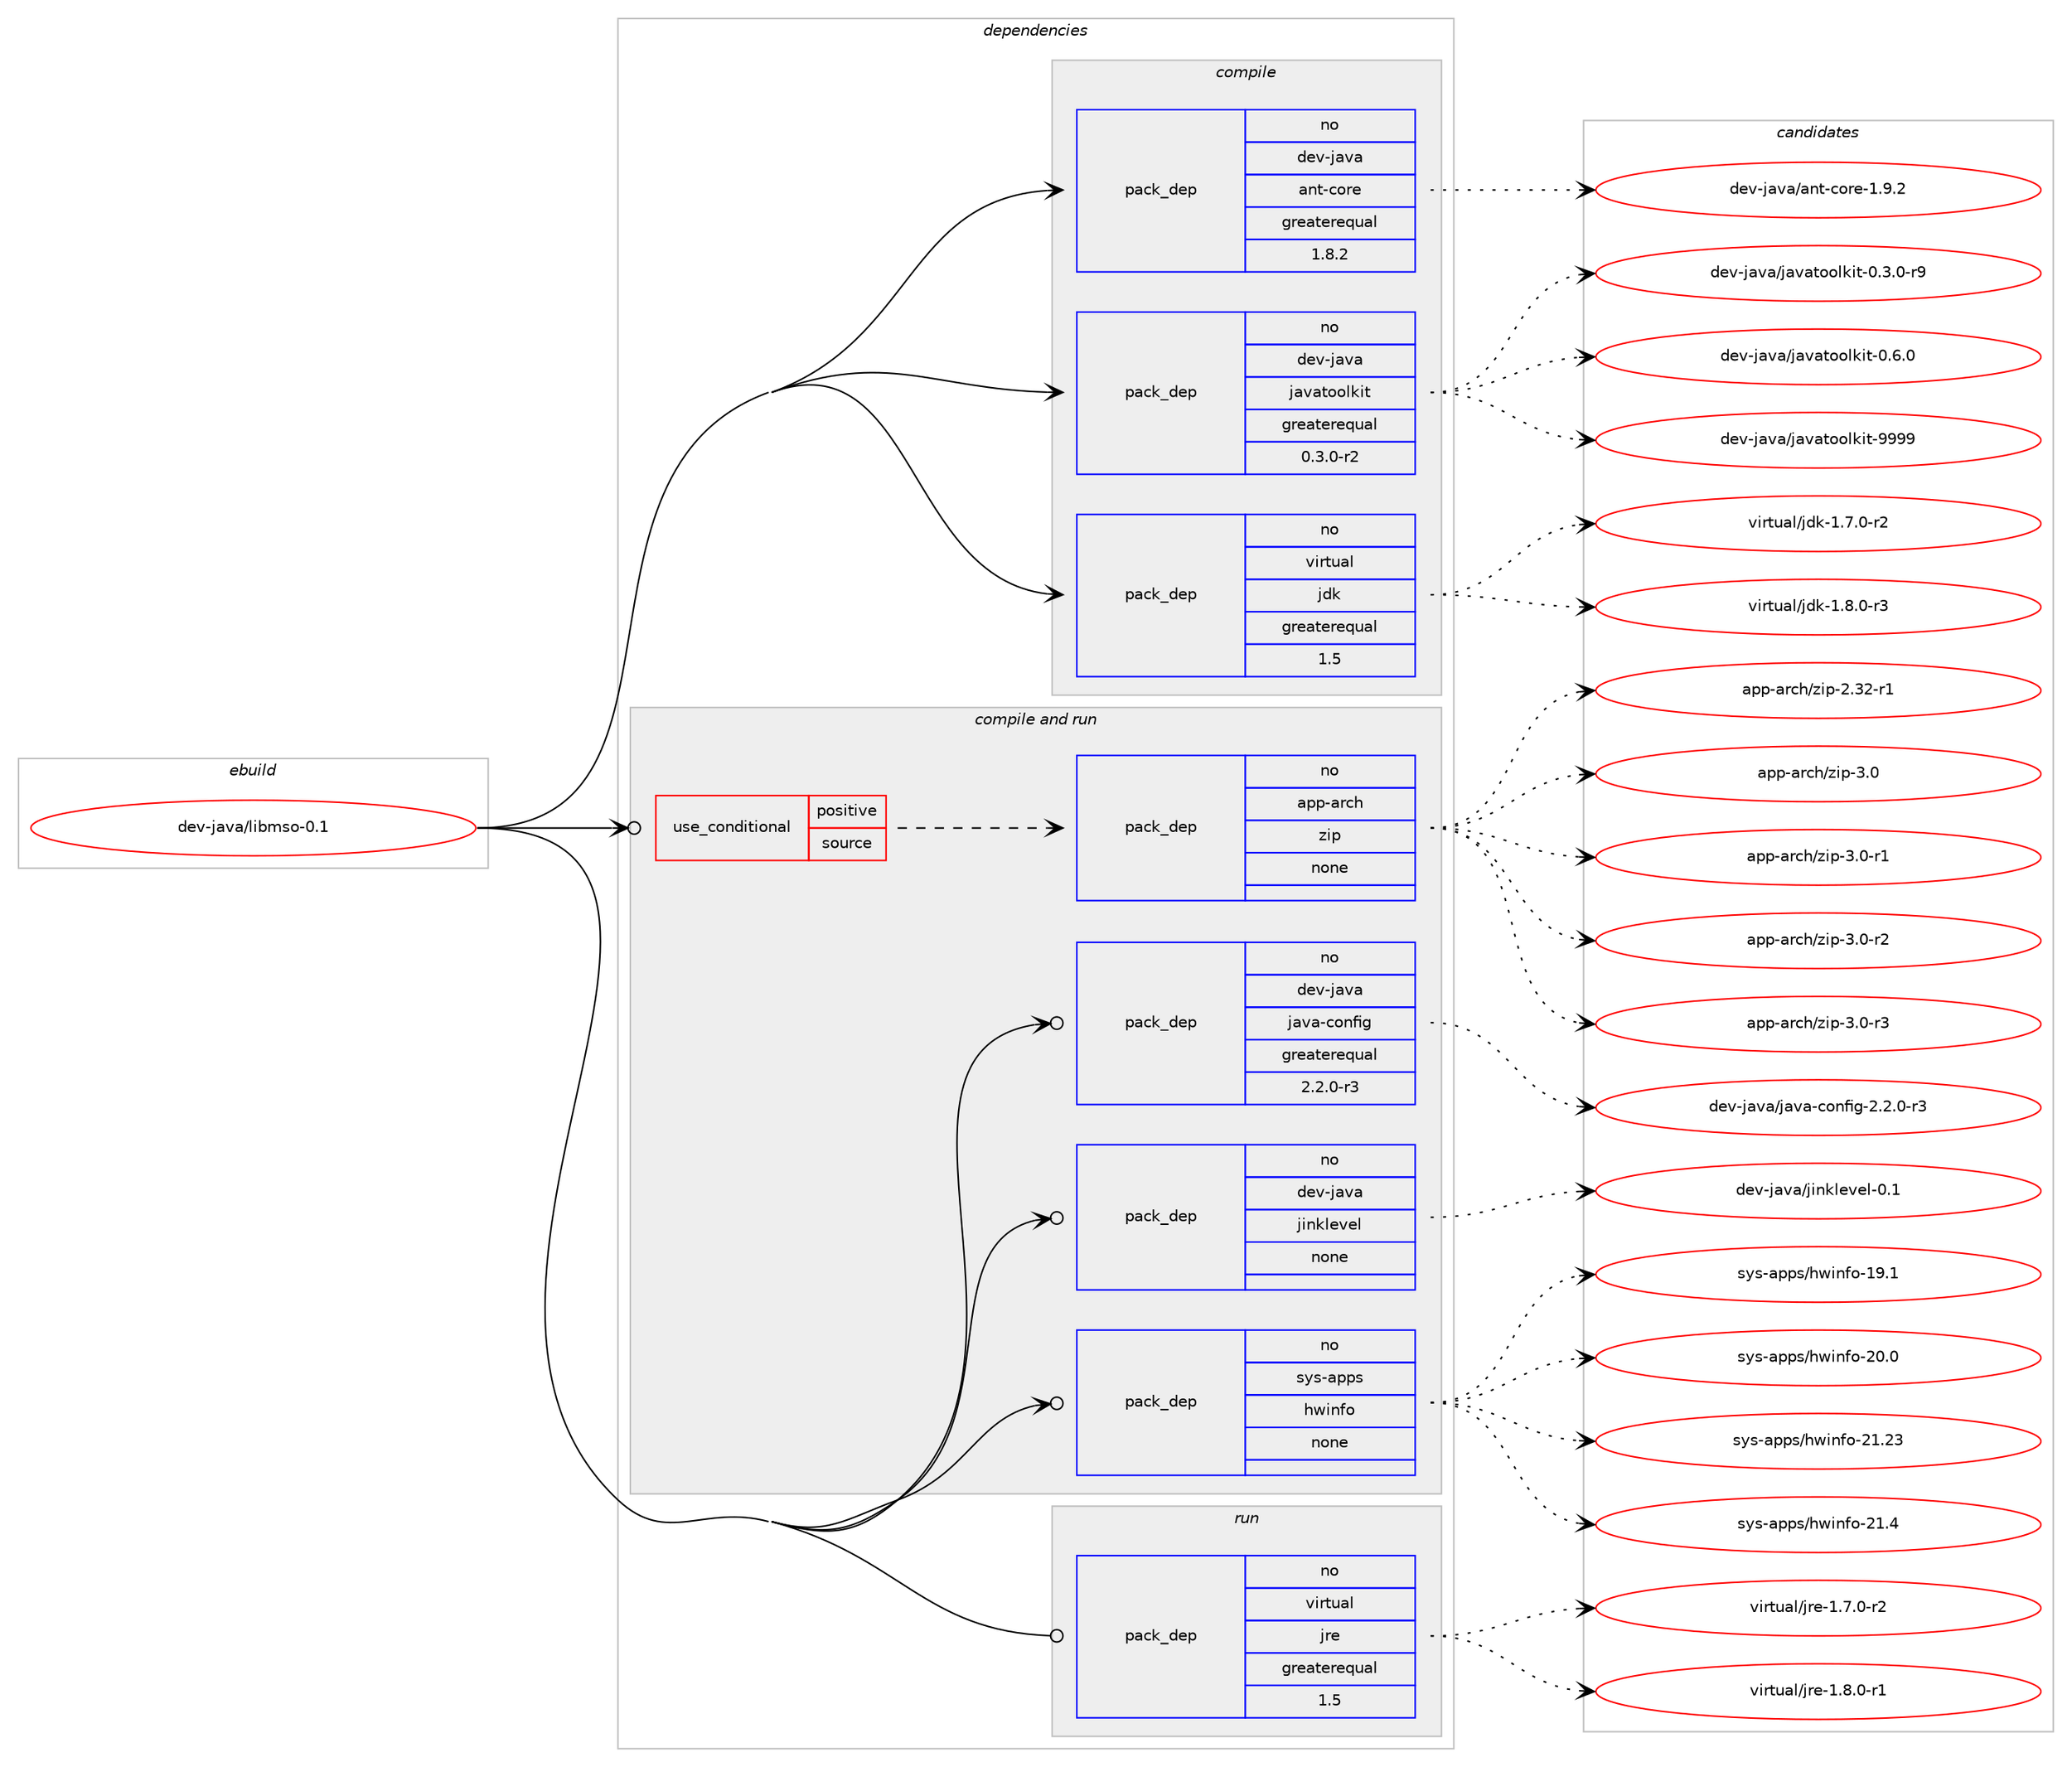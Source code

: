 digraph prolog {

# *************
# Graph options
# *************

newrank=true;
concentrate=true;
compound=true;
graph [rankdir=LR,fontname=Helvetica,fontsize=10,ranksep=1.5];#, ranksep=2.5, nodesep=0.2];
edge  [arrowhead=vee];
node  [fontname=Helvetica,fontsize=10];

# **********
# The ebuild
# **********

subgraph cluster_leftcol {
color=gray;
rank=same;
label=<<i>ebuild</i>>;
id [label="dev-java/libmso-0.1", color=red, width=4, href="../dev-java/libmso-0.1.svg"];
}

# ****************
# The dependencies
# ****************

subgraph cluster_midcol {
color=gray;
label=<<i>dependencies</i>>;
subgraph cluster_compile {
fillcolor="#eeeeee";
style=filled;
label=<<i>compile</i>>;
subgraph pack77652 {
dependency103036 [label=<<TABLE BORDER="0" CELLBORDER="1" CELLSPACING="0" CELLPADDING="4" WIDTH="220"><TR><TD ROWSPAN="6" CELLPADDING="30">pack_dep</TD></TR><TR><TD WIDTH="110">no</TD></TR><TR><TD>dev-java</TD></TR><TR><TD>ant-core</TD></TR><TR><TD>greaterequal</TD></TR><TR><TD>1.8.2</TD></TR></TABLE>>, shape=none, color=blue];
}
id:e -> dependency103036:w [weight=20,style="solid",arrowhead="vee"];
subgraph pack77653 {
dependency103037 [label=<<TABLE BORDER="0" CELLBORDER="1" CELLSPACING="0" CELLPADDING="4" WIDTH="220"><TR><TD ROWSPAN="6" CELLPADDING="30">pack_dep</TD></TR><TR><TD WIDTH="110">no</TD></TR><TR><TD>dev-java</TD></TR><TR><TD>javatoolkit</TD></TR><TR><TD>greaterequal</TD></TR><TR><TD>0.3.0-r2</TD></TR></TABLE>>, shape=none, color=blue];
}
id:e -> dependency103037:w [weight=20,style="solid",arrowhead="vee"];
subgraph pack77654 {
dependency103038 [label=<<TABLE BORDER="0" CELLBORDER="1" CELLSPACING="0" CELLPADDING="4" WIDTH="220"><TR><TD ROWSPAN="6" CELLPADDING="30">pack_dep</TD></TR><TR><TD WIDTH="110">no</TD></TR><TR><TD>virtual</TD></TR><TR><TD>jdk</TD></TR><TR><TD>greaterequal</TD></TR><TR><TD>1.5</TD></TR></TABLE>>, shape=none, color=blue];
}
id:e -> dependency103038:w [weight=20,style="solid",arrowhead="vee"];
}
subgraph cluster_compileandrun {
fillcolor="#eeeeee";
style=filled;
label=<<i>compile and run</i>>;
subgraph cond22357 {
dependency103039 [label=<<TABLE BORDER="0" CELLBORDER="1" CELLSPACING="0" CELLPADDING="4"><TR><TD ROWSPAN="3" CELLPADDING="10">use_conditional</TD></TR><TR><TD>positive</TD></TR><TR><TD>source</TD></TR></TABLE>>, shape=none, color=red];
subgraph pack77655 {
dependency103040 [label=<<TABLE BORDER="0" CELLBORDER="1" CELLSPACING="0" CELLPADDING="4" WIDTH="220"><TR><TD ROWSPAN="6" CELLPADDING="30">pack_dep</TD></TR><TR><TD WIDTH="110">no</TD></TR><TR><TD>app-arch</TD></TR><TR><TD>zip</TD></TR><TR><TD>none</TD></TR><TR><TD></TD></TR></TABLE>>, shape=none, color=blue];
}
dependency103039:e -> dependency103040:w [weight=20,style="dashed",arrowhead="vee"];
}
id:e -> dependency103039:w [weight=20,style="solid",arrowhead="odotvee"];
subgraph pack77656 {
dependency103041 [label=<<TABLE BORDER="0" CELLBORDER="1" CELLSPACING="0" CELLPADDING="4" WIDTH="220"><TR><TD ROWSPAN="6" CELLPADDING="30">pack_dep</TD></TR><TR><TD WIDTH="110">no</TD></TR><TR><TD>dev-java</TD></TR><TR><TD>java-config</TD></TR><TR><TD>greaterequal</TD></TR><TR><TD>2.2.0-r3</TD></TR></TABLE>>, shape=none, color=blue];
}
id:e -> dependency103041:w [weight=20,style="solid",arrowhead="odotvee"];
subgraph pack77657 {
dependency103042 [label=<<TABLE BORDER="0" CELLBORDER="1" CELLSPACING="0" CELLPADDING="4" WIDTH="220"><TR><TD ROWSPAN="6" CELLPADDING="30">pack_dep</TD></TR><TR><TD WIDTH="110">no</TD></TR><TR><TD>dev-java</TD></TR><TR><TD>jinklevel</TD></TR><TR><TD>none</TD></TR><TR><TD></TD></TR></TABLE>>, shape=none, color=blue];
}
id:e -> dependency103042:w [weight=20,style="solid",arrowhead="odotvee"];
subgraph pack77658 {
dependency103043 [label=<<TABLE BORDER="0" CELLBORDER="1" CELLSPACING="0" CELLPADDING="4" WIDTH="220"><TR><TD ROWSPAN="6" CELLPADDING="30">pack_dep</TD></TR><TR><TD WIDTH="110">no</TD></TR><TR><TD>sys-apps</TD></TR><TR><TD>hwinfo</TD></TR><TR><TD>none</TD></TR><TR><TD></TD></TR></TABLE>>, shape=none, color=blue];
}
id:e -> dependency103043:w [weight=20,style="solid",arrowhead="odotvee"];
}
subgraph cluster_run {
fillcolor="#eeeeee";
style=filled;
label=<<i>run</i>>;
subgraph pack77659 {
dependency103044 [label=<<TABLE BORDER="0" CELLBORDER="1" CELLSPACING="0" CELLPADDING="4" WIDTH="220"><TR><TD ROWSPAN="6" CELLPADDING="30">pack_dep</TD></TR><TR><TD WIDTH="110">no</TD></TR><TR><TD>virtual</TD></TR><TR><TD>jre</TD></TR><TR><TD>greaterequal</TD></TR><TR><TD>1.5</TD></TR></TABLE>>, shape=none, color=blue];
}
id:e -> dependency103044:w [weight=20,style="solid",arrowhead="odot"];
}
}

# **************
# The candidates
# **************

subgraph cluster_choices {
rank=same;
color=gray;
label=<<i>candidates</i>>;

subgraph choice77652 {
color=black;
nodesep=1;
choice10010111845106971189747971101164599111114101454946574650 [label="dev-java/ant-core-1.9.2", color=red, width=4,href="../dev-java/ant-core-1.9.2.svg"];
dependency103036:e -> choice10010111845106971189747971101164599111114101454946574650:w [style=dotted,weight="100"];
}
subgraph choice77653 {
color=black;
nodesep=1;
choice1001011184510697118974710697118971161111111081071051164548465146484511457 [label="dev-java/javatoolkit-0.3.0-r9", color=red, width=4,href="../dev-java/javatoolkit-0.3.0-r9.svg"];
choice100101118451069711897471069711897116111111108107105116454846544648 [label="dev-java/javatoolkit-0.6.0", color=red, width=4,href="../dev-java/javatoolkit-0.6.0.svg"];
choice1001011184510697118974710697118971161111111081071051164557575757 [label="dev-java/javatoolkit-9999", color=red, width=4,href="../dev-java/javatoolkit-9999.svg"];
dependency103037:e -> choice1001011184510697118974710697118971161111111081071051164548465146484511457:w [style=dotted,weight="100"];
dependency103037:e -> choice100101118451069711897471069711897116111111108107105116454846544648:w [style=dotted,weight="100"];
dependency103037:e -> choice1001011184510697118974710697118971161111111081071051164557575757:w [style=dotted,weight="100"];
}
subgraph choice77654 {
color=black;
nodesep=1;
choice11810511411611797108471061001074549465546484511450 [label="virtual/jdk-1.7.0-r2", color=red, width=4,href="../virtual/jdk-1.7.0-r2.svg"];
choice11810511411611797108471061001074549465646484511451 [label="virtual/jdk-1.8.0-r3", color=red, width=4,href="../virtual/jdk-1.8.0-r3.svg"];
dependency103038:e -> choice11810511411611797108471061001074549465546484511450:w [style=dotted,weight="100"];
dependency103038:e -> choice11810511411611797108471061001074549465646484511451:w [style=dotted,weight="100"];
}
subgraph choice77655 {
color=black;
nodesep=1;
choice971121124597114991044712210511245504651504511449 [label="app-arch/zip-2.32-r1", color=red, width=4,href="../app-arch/zip-2.32-r1.svg"];
choice971121124597114991044712210511245514648 [label="app-arch/zip-3.0", color=red, width=4,href="../app-arch/zip-3.0.svg"];
choice9711211245971149910447122105112455146484511449 [label="app-arch/zip-3.0-r1", color=red, width=4,href="../app-arch/zip-3.0-r1.svg"];
choice9711211245971149910447122105112455146484511450 [label="app-arch/zip-3.0-r2", color=red, width=4,href="../app-arch/zip-3.0-r2.svg"];
choice9711211245971149910447122105112455146484511451 [label="app-arch/zip-3.0-r3", color=red, width=4,href="../app-arch/zip-3.0-r3.svg"];
dependency103040:e -> choice971121124597114991044712210511245504651504511449:w [style=dotted,weight="100"];
dependency103040:e -> choice971121124597114991044712210511245514648:w [style=dotted,weight="100"];
dependency103040:e -> choice9711211245971149910447122105112455146484511449:w [style=dotted,weight="100"];
dependency103040:e -> choice9711211245971149910447122105112455146484511450:w [style=dotted,weight="100"];
dependency103040:e -> choice9711211245971149910447122105112455146484511451:w [style=dotted,weight="100"];
}
subgraph choice77656 {
color=black;
nodesep=1;
choice10010111845106971189747106971189745991111101021051034550465046484511451 [label="dev-java/java-config-2.2.0-r3", color=red, width=4,href="../dev-java/java-config-2.2.0-r3.svg"];
dependency103041:e -> choice10010111845106971189747106971189745991111101021051034550465046484511451:w [style=dotted,weight="100"];
}
subgraph choice77657 {
color=black;
nodesep=1;
choice1001011184510697118974710610511010710810111810110845484649 [label="dev-java/jinklevel-0.1", color=red, width=4,href="../dev-java/jinklevel-0.1.svg"];
dependency103042:e -> choice1001011184510697118974710610511010710810111810110845484649:w [style=dotted,weight="100"];
}
subgraph choice77658 {
color=black;
nodesep=1;
choice1151211154597112112115471041191051101021114549574649 [label="sys-apps/hwinfo-19.1", color=red, width=4,href="../sys-apps/hwinfo-19.1.svg"];
choice1151211154597112112115471041191051101021114550484648 [label="sys-apps/hwinfo-20.0", color=red, width=4,href="../sys-apps/hwinfo-20.0.svg"];
choice115121115459711211211547104119105110102111455049465051 [label="sys-apps/hwinfo-21.23", color=red, width=4,href="../sys-apps/hwinfo-21.23.svg"];
choice1151211154597112112115471041191051101021114550494652 [label="sys-apps/hwinfo-21.4", color=red, width=4,href="../sys-apps/hwinfo-21.4.svg"];
dependency103043:e -> choice1151211154597112112115471041191051101021114549574649:w [style=dotted,weight="100"];
dependency103043:e -> choice1151211154597112112115471041191051101021114550484648:w [style=dotted,weight="100"];
dependency103043:e -> choice115121115459711211211547104119105110102111455049465051:w [style=dotted,weight="100"];
dependency103043:e -> choice1151211154597112112115471041191051101021114550494652:w [style=dotted,weight="100"];
}
subgraph choice77659 {
color=black;
nodesep=1;
choice11810511411611797108471061141014549465546484511450 [label="virtual/jre-1.7.0-r2", color=red, width=4,href="../virtual/jre-1.7.0-r2.svg"];
choice11810511411611797108471061141014549465646484511449 [label="virtual/jre-1.8.0-r1", color=red, width=4,href="../virtual/jre-1.8.0-r1.svg"];
dependency103044:e -> choice11810511411611797108471061141014549465546484511450:w [style=dotted,weight="100"];
dependency103044:e -> choice11810511411611797108471061141014549465646484511449:w [style=dotted,weight="100"];
}
}

}
